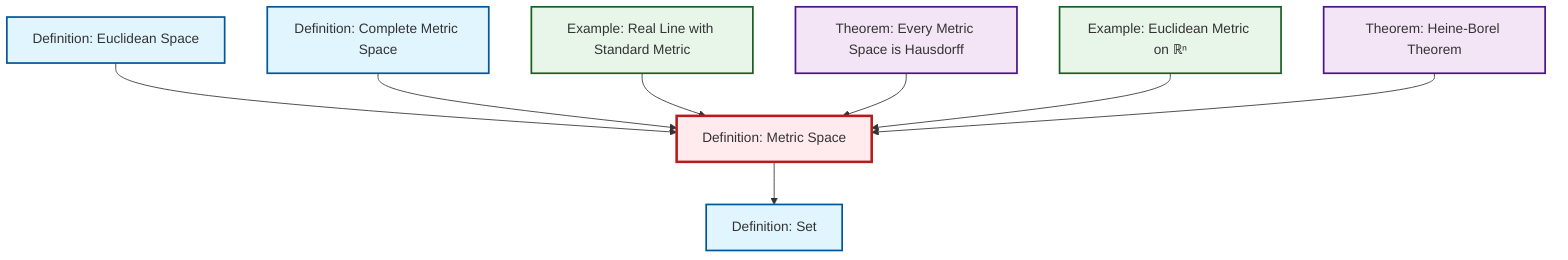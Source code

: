 graph TD
    classDef definition fill:#e1f5fe,stroke:#01579b,stroke-width:2px
    classDef theorem fill:#f3e5f5,stroke:#4a148c,stroke-width:2px
    classDef axiom fill:#fff3e0,stroke:#e65100,stroke-width:2px
    classDef example fill:#e8f5e9,stroke:#1b5e20,stroke-width:2px
    classDef current fill:#ffebee,stroke:#b71c1c,stroke-width:3px
    thm-heine-borel["Theorem: Heine-Borel Theorem"]:::theorem
    thm-metric-hausdorff["Theorem: Every Metric Space is Hausdorff"]:::theorem
    def-metric-space["Definition: Metric Space"]:::definition
    def-euclidean-space["Definition: Euclidean Space"]:::definition
    ex-euclidean-metric["Example: Euclidean Metric on ℝⁿ"]:::example
    ex-real-line-metric["Example: Real Line with Standard Metric"]:::example
    def-set["Definition: Set"]:::definition
    def-complete-metric-space["Definition: Complete Metric Space"]:::definition
    def-metric-space --> def-set
    def-euclidean-space --> def-metric-space
    def-complete-metric-space --> def-metric-space
    ex-real-line-metric --> def-metric-space
    thm-metric-hausdorff --> def-metric-space
    ex-euclidean-metric --> def-metric-space
    thm-heine-borel --> def-metric-space
    class def-metric-space current